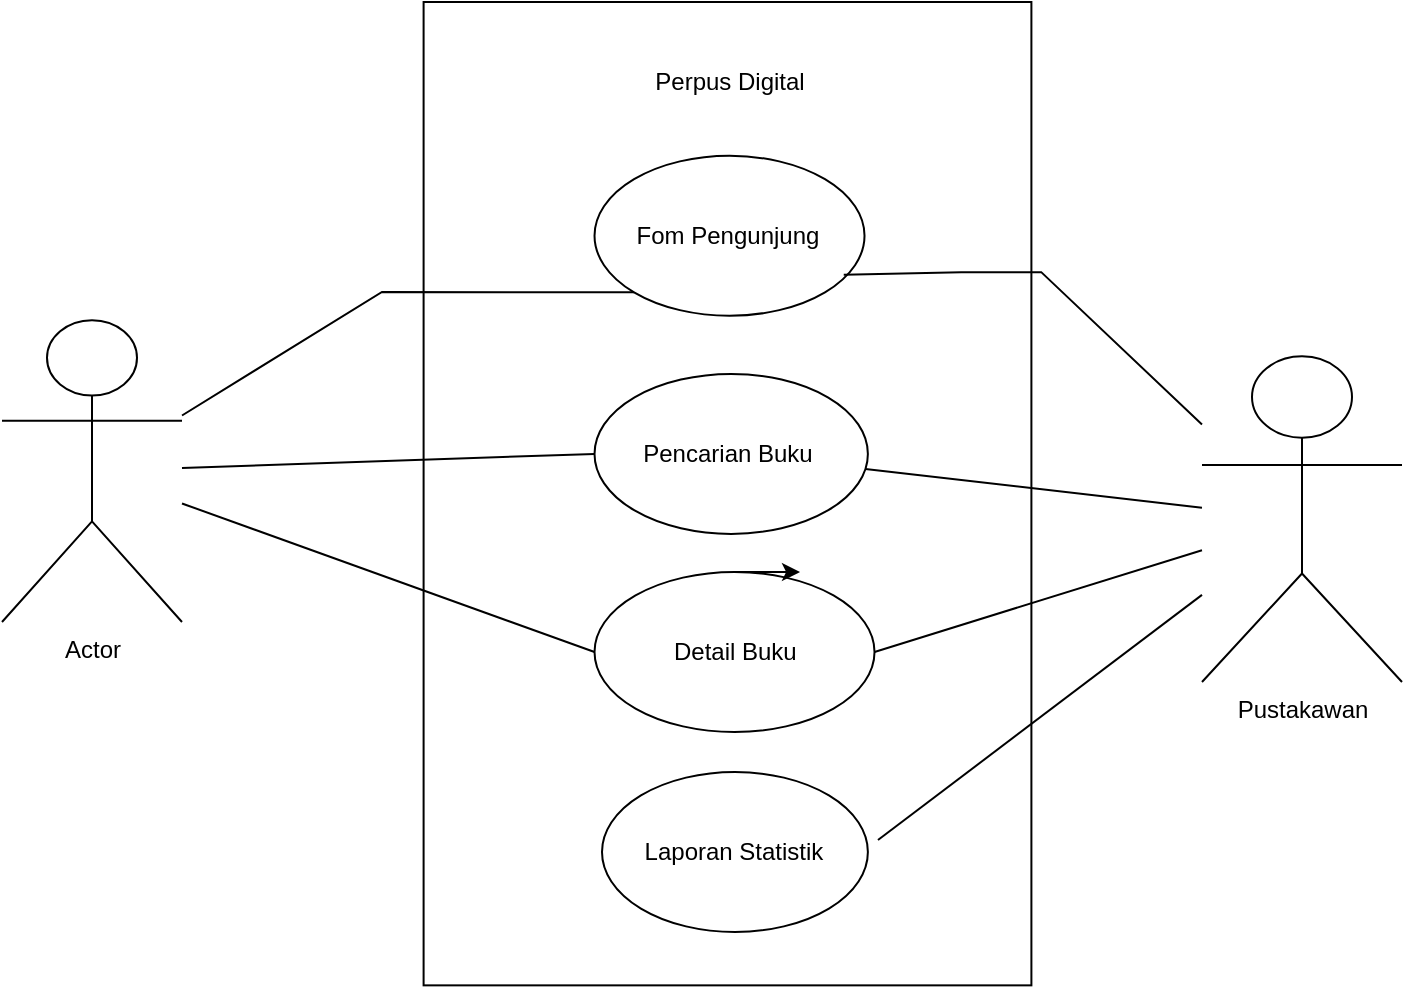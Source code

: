 <mxfile version="23.1.1" type="github">
  <diagram name="Page-1" id="9_WniklUHHjetM50iEQ4">
    <mxGraphModel dx="1434" dy="772" grid="1" gridSize="10" guides="1" tooltips="1" connect="1" arrows="1" fold="1" page="1" pageScale="1" pageWidth="850" pageHeight="1100" math="0" shadow="0">
      <root>
        <mxCell id="0" />
        <mxCell id="1" parent="0" />
        <mxCell id="zA0s_vlhYxY7Apz6fGqj-3" value="" style="rounded=0;whiteSpace=wrap;html=1;rotation=90;" vertex="1" parent="1">
          <mxGeometry x="166.91" y="218.89" width="491.68" height="303.9" as="geometry" />
        </mxCell>
        <mxCell id="zA0s_vlhYxY7Apz6fGqj-4" value="Perpus Digital&lt;br&gt;" style="text;html=1;strokeColor=none;fillColor=none;align=center;verticalAlign=middle;whiteSpace=wrap;rounded=0;" vertex="1" parent="1">
          <mxGeometry x="373.76" y="150" width="80" height="30" as="geometry" />
        </mxCell>
        <mxCell id="zA0s_vlhYxY7Apz6fGqj-5" value="" style="ellipse;whiteSpace=wrap;html=1;" vertex="1" parent="1">
          <mxGeometry x="346.26" y="201.88" width="135" height="80" as="geometry" />
        </mxCell>
        <mxCell id="zA0s_vlhYxY7Apz6fGqj-8" value="Fom Pengunjung" style="text;html=1;strokeColor=none;fillColor=none;align=center;verticalAlign=middle;whiteSpace=wrap;rounded=0;" vertex="1" parent="1">
          <mxGeometry x="354.63" y="226.88" width="116.24" height="30" as="geometry" />
        </mxCell>
        <mxCell id="zA0s_vlhYxY7Apz6fGqj-9" value="" style="ellipse;whiteSpace=wrap;html=1;" vertex="1" parent="1">
          <mxGeometry x="346.26" y="310.94" width="136.68" height="80" as="geometry" />
        </mxCell>
        <mxCell id="zA0s_vlhYxY7Apz6fGqj-11" value="Pencarian Buku" style="text;html=1;strokeColor=none;fillColor=none;align=center;verticalAlign=middle;whiteSpace=wrap;rounded=0;" vertex="1" parent="1">
          <mxGeometry x="367.75" y="335.94" width="90" height="30" as="geometry" />
        </mxCell>
        <mxCell id="zA0s_vlhYxY7Apz6fGqj-12" value="" style="ellipse;whiteSpace=wrap;html=1;" vertex="1" parent="1">
          <mxGeometry x="346.26" y="410" width="140" height="80" as="geometry" />
        </mxCell>
        <mxCell id="zA0s_vlhYxY7Apz6fGqj-13" value="&amp;nbsp;Detail Buku" style="text;html=1;strokeColor=none;fillColor=none;align=center;verticalAlign=middle;whiteSpace=wrap;rounded=0;" vertex="1" parent="1">
          <mxGeometry x="377.57" y="435" width="74.06" height="30" as="geometry" />
        </mxCell>
        <mxCell id="zA0s_vlhYxY7Apz6fGqj-14" value="" style="ellipse;whiteSpace=wrap;html=1;" vertex="1" parent="1">
          <mxGeometry x="350" y="510" width="132.94" height="80" as="geometry" />
        </mxCell>
        <mxCell id="zA0s_vlhYxY7Apz6fGqj-16" value="Laporan Statistik" style="text;html=1;strokeColor=none;fillColor=none;align=center;verticalAlign=middle;whiteSpace=wrap;rounded=0;" vertex="1" parent="1">
          <mxGeometry x="367.08" y="535" width="98.37" height="30" as="geometry" />
        </mxCell>
        <mxCell id="zA0s_vlhYxY7Apz6fGqj-17" value="Actor" style="shape=umlActor;verticalLabelPosition=bottom;verticalAlign=top;html=1;outlineConnect=0;" vertex="1" parent="1">
          <mxGeometry x="50" y="284.06" width="90" height="150.94" as="geometry" />
        </mxCell>
        <mxCell id="zA0s_vlhYxY7Apz6fGqj-18" value="" style="endArrow=none;html=1;rounded=0;entryX=0;entryY=1;entryDx=0;entryDy=0;" edge="1" parent="1" source="zA0s_vlhYxY7Apz6fGqj-17" target="zA0s_vlhYxY7Apz6fGqj-5">
          <mxGeometry width="50" height="50" relative="1" as="geometry">
            <mxPoint x="400" y="420" as="sourcePoint" />
            <mxPoint x="450" y="370" as="targetPoint" />
            <Array as="points">
              <mxPoint x="240" y="270" />
            </Array>
          </mxGeometry>
        </mxCell>
        <mxCell id="zA0s_vlhYxY7Apz6fGqj-19" value="Pustakawan&lt;br&gt;" style="shape=umlActor;verticalLabelPosition=bottom;verticalAlign=top;html=1;outlineConnect=0;" vertex="1" parent="1">
          <mxGeometry x="650" y="302.18" width="100" height="162.82" as="geometry" />
        </mxCell>
        <mxCell id="zA0s_vlhYxY7Apz6fGqj-20" style="edgeStyle=orthogonalEdgeStyle;rounded=0;orthogonalLoop=1;jettySize=auto;html=1;exitX=0.5;exitY=0;exitDx=0;exitDy=0;entryX=0.734;entryY=0;entryDx=0;entryDy=0;entryPerimeter=0;" edge="1" parent="1" source="zA0s_vlhYxY7Apz6fGqj-12" target="zA0s_vlhYxY7Apz6fGqj-12">
          <mxGeometry relative="1" as="geometry" />
        </mxCell>
        <mxCell id="zA0s_vlhYxY7Apz6fGqj-21" value="" style="endArrow=none;html=1;rounded=0;" edge="1" parent="1" target="zA0s_vlhYxY7Apz6fGqj-19">
          <mxGeometry width="50" height="50" relative="1" as="geometry">
            <mxPoint x="470.874" y="261.414" as="sourcePoint" />
            <mxPoint x="637.93" y="335.944" as="targetPoint" />
            <Array as="points">
              <mxPoint x="529.62" y="260.07" />
              <mxPoint x="569.62" y="260.07" />
            </Array>
          </mxGeometry>
        </mxCell>
        <mxCell id="zA0s_vlhYxY7Apz6fGqj-23" value="" style="endArrow=none;html=1;rounded=0;entryX=0;entryY=0.5;entryDx=0;entryDy=0;" edge="1" parent="1" source="zA0s_vlhYxY7Apz6fGqj-17" target="zA0s_vlhYxY7Apz6fGqj-9">
          <mxGeometry width="50" height="50" relative="1" as="geometry">
            <mxPoint x="400" y="420" as="sourcePoint" />
            <mxPoint x="340" y="370" as="targetPoint" />
          </mxGeometry>
        </mxCell>
        <mxCell id="zA0s_vlhYxY7Apz6fGqj-24" value="" style="endArrow=none;html=1;rounded=0;" edge="1" parent="1" source="zA0s_vlhYxY7Apz6fGqj-9" target="zA0s_vlhYxY7Apz6fGqj-19">
          <mxGeometry width="50" height="50" relative="1" as="geometry">
            <mxPoint x="400" y="420" as="sourcePoint" />
            <mxPoint x="640" y="370" as="targetPoint" />
          </mxGeometry>
        </mxCell>
        <mxCell id="zA0s_vlhYxY7Apz6fGqj-25" value="" style="endArrow=none;html=1;rounded=0;entryX=0;entryY=0.5;entryDx=0;entryDy=0;" edge="1" parent="1" source="zA0s_vlhYxY7Apz6fGqj-17" target="zA0s_vlhYxY7Apz6fGqj-12">
          <mxGeometry width="50" height="50" relative="1" as="geometry">
            <mxPoint x="400" y="420" as="sourcePoint" />
            <mxPoint x="450" y="370" as="targetPoint" />
          </mxGeometry>
        </mxCell>
        <mxCell id="zA0s_vlhYxY7Apz6fGqj-26" value="" style="endArrow=none;html=1;rounded=0;exitX=1;exitY=0.5;exitDx=0;exitDy=0;" edge="1" parent="1" source="zA0s_vlhYxY7Apz6fGqj-12" target="zA0s_vlhYxY7Apz6fGqj-19">
          <mxGeometry width="50" height="50" relative="1" as="geometry">
            <mxPoint x="400" y="420" as="sourcePoint" />
            <mxPoint x="450" y="370" as="targetPoint" />
          </mxGeometry>
        </mxCell>
        <mxCell id="zA0s_vlhYxY7Apz6fGqj-27" value="" style="endArrow=none;html=1;rounded=0;exitX=1.038;exitY=0.425;exitDx=0;exitDy=0;exitPerimeter=0;" edge="1" parent="1" source="zA0s_vlhYxY7Apz6fGqj-14" target="zA0s_vlhYxY7Apz6fGqj-19">
          <mxGeometry width="50" height="50" relative="1" as="geometry">
            <mxPoint x="400" y="420" as="sourcePoint" />
            <mxPoint x="630" y="430" as="targetPoint" />
          </mxGeometry>
        </mxCell>
      </root>
    </mxGraphModel>
  </diagram>
</mxfile>
